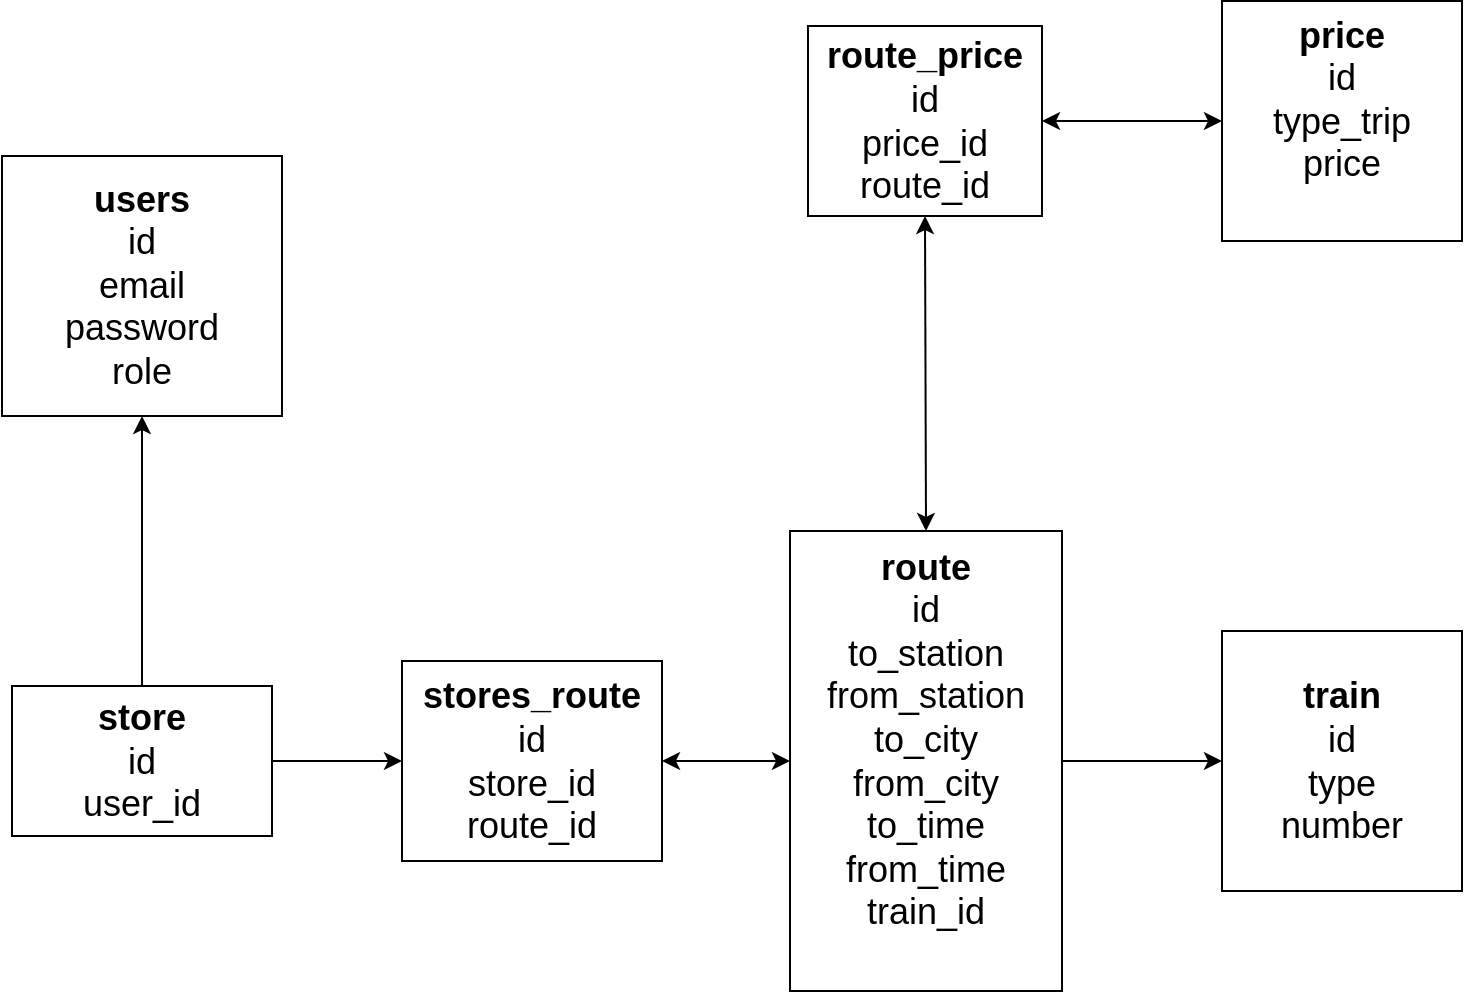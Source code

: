 <mxfile version="21.2.1" type="device">
  <diagram name="Страница 1" id="Jo_hSg6AI6LK5x6mnP7V">
    <mxGraphModel dx="1042" dy="603" grid="1" gridSize="10" guides="1" tooltips="1" connect="1" arrows="1" fold="1" page="1" pageScale="1" pageWidth="827" pageHeight="1169" math="0" shadow="0">
      <root>
        <mxCell id="0" />
        <mxCell id="1" parent="0" />
        <mxCell id="Ojlx5eYloQ1lB_-5Qk6a-1" value="&lt;font style=&quot;font-size: 18px;&quot;&gt;&lt;b&gt;users&lt;/b&gt;&lt;br&gt;id&lt;br&gt;email&lt;br&gt;password&lt;br&gt;role&lt;/font&gt;" style="rounded=0;whiteSpace=wrap;html=1;" parent="1" vertex="1">
          <mxGeometry x="20" y="110" width="140" height="130" as="geometry" />
        </mxCell>
        <mxCell id="Ojlx5eYloQ1lB_-5Qk6a-2" value="&lt;font style=&quot;font-size: 18px;&quot;&gt;&lt;b style=&quot;&quot;&gt;train&lt;/b&gt;&lt;br&gt;id&lt;br&gt;type&lt;br&gt;number&lt;br&gt;&lt;/font&gt;" style="rounded=0;whiteSpace=wrap;html=1;" parent="1" vertex="1">
          <mxGeometry x="630" y="347.5" width="120" height="130" as="geometry" />
        </mxCell>
        <mxCell id="Ojlx5eYloQ1lB_-5Qk6a-19" value="" style="edgeStyle=orthogonalEdgeStyle;rounded=0;orthogonalLoop=1;jettySize=auto;html=1;" parent="1" source="Ojlx5eYloQ1lB_-5Qk6a-3" target="Ojlx5eYloQ1lB_-5Qk6a-2" edge="1">
          <mxGeometry relative="1" as="geometry" />
        </mxCell>
        <mxCell id="Ojlx5eYloQ1lB_-5Qk6a-3" value="&lt;font style=&quot;font-size: 18px;&quot;&gt;&lt;b&gt;route&lt;/b&gt;&lt;br&gt;id&lt;br&gt;to_station&lt;br style=&quot;border-color: var(--border-color);&quot;&gt;from_station&lt;br&gt;to_city&lt;br&gt;from_city&lt;br&gt;to_time&lt;br&gt;from_time&lt;br&gt;train_id&lt;br&gt;&lt;br&gt;&lt;/font&gt;" style="rounded=0;whiteSpace=wrap;html=1;" parent="1" vertex="1">
          <mxGeometry x="414" y="297.5" width="136" height="230" as="geometry" />
        </mxCell>
        <mxCell id="Ojlx5eYloQ1lB_-5Qk6a-12" value="&lt;font style=&quot;font-size: 18px;&quot;&gt;&lt;b&gt;stores_route&lt;br&gt;&lt;/b&gt;id&lt;br&gt;store_id&lt;br&gt;route_id&lt;br&gt;&lt;/font&gt;" style="rounded=0;whiteSpace=wrap;html=1;" parent="1" vertex="1">
          <mxGeometry x="220" y="362.5" width="130" height="100" as="geometry" />
        </mxCell>
        <mxCell id="lHOvwGslL7wyrDU-Cxel-1" value="&lt;font style=&quot;font-size: 18px;&quot;&gt;&lt;b&gt;price&lt;/b&gt;&lt;br&gt;id&lt;br&gt;type_trip&lt;br&gt;price&lt;br&gt;&lt;br&gt;&lt;/font&gt;" style="rounded=0;whiteSpace=wrap;html=1;" vertex="1" parent="1">
          <mxGeometry x="630" y="32.5" width="120" height="120" as="geometry" />
        </mxCell>
        <mxCell id="lHOvwGslL7wyrDU-Cxel-7" value="&lt;font style=&quot;font-size: 18px;&quot;&gt;&lt;b&gt;route_price&lt;br&gt;&lt;/b&gt;id&lt;br&gt;price_id&lt;br&gt;route_id&lt;br&gt;&lt;/font&gt;" style="rounded=0;whiteSpace=wrap;html=1;" vertex="1" parent="1">
          <mxGeometry x="423" y="45" width="117" height="95" as="geometry" />
        </mxCell>
        <mxCell id="lHOvwGslL7wyrDU-Cxel-13" value="" style="endArrow=classic;startArrow=classic;html=1;rounded=0;exitX=1;exitY=0.5;exitDx=0;exitDy=0;entryX=0;entryY=0.5;entryDx=0;entryDy=0;" edge="1" parent="1" source="Ojlx5eYloQ1lB_-5Qk6a-12" target="Ojlx5eYloQ1lB_-5Qk6a-3">
          <mxGeometry width="50" height="50" relative="1" as="geometry">
            <mxPoint x="390" y="270" as="sourcePoint" />
            <mxPoint x="440" y="220" as="targetPoint" />
          </mxGeometry>
        </mxCell>
        <mxCell id="lHOvwGslL7wyrDU-Cxel-15" value="" style="endArrow=classic;startArrow=classic;html=1;rounded=0;exitX=0.5;exitY=1;exitDx=0;exitDy=0;entryX=0.5;entryY=0;entryDx=0;entryDy=0;" edge="1" parent="1" source="lHOvwGslL7wyrDU-Cxel-7" target="Ojlx5eYloQ1lB_-5Qk6a-3">
          <mxGeometry width="50" height="50" relative="1" as="geometry">
            <mxPoint x="390" y="270" as="sourcePoint" />
            <mxPoint x="440" y="220" as="targetPoint" />
          </mxGeometry>
        </mxCell>
        <mxCell id="lHOvwGslL7wyrDU-Cxel-16" value="" style="endArrow=classic;startArrow=classic;html=1;rounded=0;exitX=1;exitY=0.5;exitDx=0;exitDy=0;entryX=0;entryY=0.5;entryDx=0;entryDy=0;" edge="1" parent="1" source="lHOvwGslL7wyrDU-Cxel-7" target="lHOvwGslL7wyrDU-Cxel-1">
          <mxGeometry width="50" height="50" relative="1" as="geometry">
            <mxPoint x="390" y="270" as="sourcePoint" />
            <mxPoint x="440" y="220" as="targetPoint" />
          </mxGeometry>
        </mxCell>
        <mxCell id="lHOvwGslL7wyrDU-Cxel-22" value="" style="edgeStyle=orthogonalEdgeStyle;rounded=0;orthogonalLoop=1;jettySize=auto;html=1;" edge="1" parent="1" source="lHOvwGslL7wyrDU-Cxel-18" target="Ojlx5eYloQ1lB_-5Qk6a-12">
          <mxGeometry relative="1" as="geometry" />
        </mxCell>
        <mxCell id="lHOvwGslL7wyrDU-Cxel-23" style="edgeStyle=orthogonalEdgeStyle;rounded=0;orthogonalLoop=1;jettySize=auto;html=1;exitX=0.5;exitY=0;exitDx=0;exitDy=0;entryX=0.5;entryY=1;entryDx=0;entryDy=0;" edge="1" parent="1" source="lHOvwGslL7wyrDU-Cxel-18" target="Ojlx5eYloQ1lB_-5Qk6a-1">
          <mxGeometry relative="1" as="geometry" />
        </mxCell>
        <mxCell id="lHOvwGslL7wyrDU-Cxel-18" value="&lt;font style=&quot;font-size: 18px;&quot;&gt;&lt;b&gt;store&lt;/b&gt;&lt;br&gt;id&lt;br&gt;user_id&lt;/font&gt;" style="rounded=0;whiteSpace=wrap;html=1;" vertex="1" parent="1">
          <mxGeometry x="25" y="375" width="130" height="75" as="geometry" />
        </mxCell>
      </root>
    </mxGraphModel>
  </diagram>
</mxfile>
